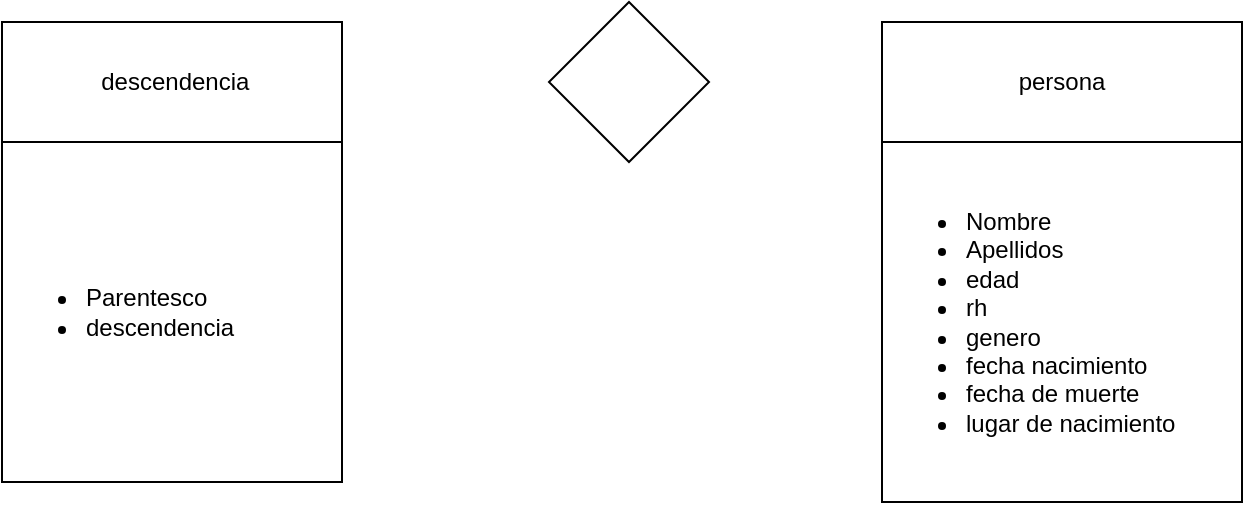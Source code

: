 <mxfile version="20.8.23" type="github">
  <diagram name="Página-1" id="nzzyqEEUkfmo-A8qoDmg">
    <mxGraphModel dx="1434" dy="796" grid="1" gridSize="10" guides="1" tooltips="1" connect="1" arrows="1" fold="1" page="1" pageScale="1" pageWidth="827" pageHeight="1169" math="0" shadow="0">
      <root>
        <mxCell id="0" />
        <mxCell id="1" parent="0" />
        <mxCell id="xMKiP37m7BUd31Z4AV8u-1" value="&amp;nbsp;descendencia" style="rounded=0;whiteSpace=wrap;html=1;" vertex="1" parent="1">
          <mxGeometry x="140" y="80" width="170" height="60" as="geometry" />
        </mxCell>
        <mxCell id="xMKiP37m7BUd31Z4AV8u-2" value="persona" style="rounded=0;whiteSpace=wrap;html=1;glass=0;shadow=0;" vertex="1" parent="1">
          <mxGeometry x="580" y="80" width="180" height="60" as="geometry" />
        </mxCell>
        <mxCell id="xMKiP37m7BUd31Z4AV8u-3" value="" style="rhombus;whiteSpace=wrap;html=1;" vertex="1" parent="1">
          <mxGeometry x="413.5" y="70" width="80" height="80" as="geometry" />
        </mxCell>
        <mxCell id="xMKiP37m7BUd31Z4AV8u-12" value="&lt;ul&gt;&lt;li&gt;Nombre&lt;/li&gt;&lt;li&gt;Apellidos&lt;/li&gt;&lt;li&gt;edad&lt;/li&gt;&lt;li&gt;rh&lt;/li&gt;&lt;li&gt;genero&lt;/li&gt;&lt;li&gt;fecha nacimiento&lt;/li&gt;&lt;li&gt;fecha de muerte&lt;/li&gt;&lt;li&gt;lugar de nacimiento&lt;/li&gt;&lt;/ul&gt;" style="whiteSpace=wrap;html=1;aspect=fixed;rounded=0;shadow=0;glass=0;sketch=0;align=left;" vertex="1" parent="1">
          <mxGeometry x="580" y="140" width="180" height="180" as="geometry" />
        </mxCell>
        <mxCell id="xMKiP37m7BUd31Z4AV8u-13" value="&lt;ul&gt;&lt;li&gt;Parentesco&lt;/li&gt;&lt;li&gt;descendencia&lt;/li&gt;&lt;/ul&gt;" style="whiteSpace=wrap;html=1;aspect=fixed;rounded=0;shadow=0;glass=0;sketch=0;align=left;" vertex="1" parent="1">
          <mxGeometry x="140" y="140" width="170" height="170" as="geometry" />
        </mxCell>
      </root>
    </mxGraphModel>
  </diagram>
</mxfile>
